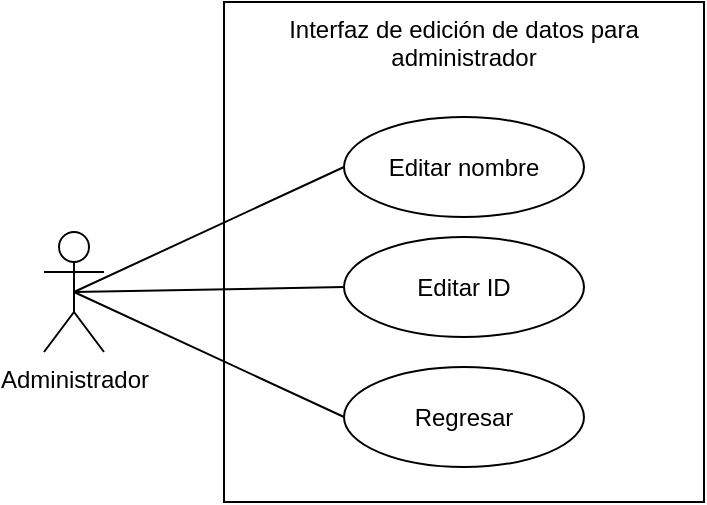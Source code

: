 <mxfile version="22.1.11" type="github">
  <diagram name="Página-1" id="ZtPlqGOC6P6GYLFIFQfu">
    <mxGraphModel dx="1050" dy="522" grid="1" gridSize="10" guides="1" tooltips="1" connect="1" arrows="1" fold="1" page="1" pageScale="1" pageWidth="1169" pageHeight="827" math="0" shadow="0">
      <root>
        <mxCell id="0" />
        <mxCell id="1" parent="0" />
        <mxCell id="txw-mC9u-KmP_b0h12Xl-1" value="Administrador" style="shape=umlActor;verticalLabelPosition=bottom;verticalAlign=top;html=1;outlineConnect=0;fillColor=none;" vertex="1" parent="1">
          <mxGeometry x="50" y="215" width="30" height="60" as="geometry" />
        </mxCell>
        <mxCell id="txw-mC9u-KmP_b0h12Xl-2" value="Interfaz de edición de datos para administrador" style="rounded=0;whiteSpace=wrap;html=1;fillColor=none;verticalAlign=top;" vertex="1" parent="1">
          <mxGeometry x="140" y="100" width="240" height="250" as="geometry" />
        </mxCell>
        <mxCell id="txw-mC9u-KmP_b0h12Xl-5" value="Editar nombre" style="ellipse;whiteSpace=wrap;html=1;fillColor=none;" vertex="1" parent="1">
          <mxGeometry x="200" y="157.5" width="120" height="50" as="geometry" />
        </mxCell>
        <mxCell id="txw-mC9u-KmP_b0h12Xl-7" value="Editar ID" style="ellipse;whiteSpace=wrap;html=1;fillColor=none;" vertex="1" parent="1">
          <mxGeometry x="200" y="217.5" width="120" height="50" as="geometry" />
        </mxCell>
        <mxCell id="txw-mC9u-KmP_b0h12Xl-11" value="" style="endArrow=none;html=1;rounded=0;entryX=0;entryY=0.5;entryDx=0;entryDy=0;exitX=0.5;exitY=0.5;exitDx=0;exitDy=0;exitPerimeter=0;" edge="1" parent="1" source="txw-mC9u-KmP_b0h12Xl-1" target="txw-mC9u-KmP_b0h12Xl-5">
          <mxGeometry width="50" height="50" relative="1" as="geometry">
            <mxPoint x="55" y="235" as="sourcePoint" />
            <mxPoint x="210" y="250" as="targetPoint" />
          </mxGeometry>
        </mxCell>
        <mxCell id="txw-mC9u-KmP_b0h12Xl-12" value="" style="endArrow=none;html=1;rounded=0;exitX=0.5;exitY=0.5;exitDx=0;exitDy=0;exitPerimeter=0;entryX=0;entryY=0.5;entryDx=0;entryDy=0;" edge="1" parent="1" source="txw-mC9u-KmP_b0h12Xl-1" target="txw-mC9u-KmP_b0h12Xl-7">
          <mxGeometry width="50" height="50" relative="1" as="geometry">
            <mxPoint x="55" y="235" as="sourcePoint" />
            <mxPoint x="210" y="310" as="targetPoint" />
          </mxGeometry>
        </mxCell>
        <mxCell id="txw-mC9u-KmP_b0h12Xl-13" value="Regresar" style="ellipse;whiteSpace=wrap;html=1;fillColor=none;" vertex="1" parent="1">
          <mxGeometry x="200" y="282.5" width="120" height="50" as="geometry" />
        </mxCell>
        <mxCell id="txw-mC9u-KmP_b0h12Xl-14" value="" style="endArrow=none;html=1;rounded=0;exitX=0.5;exitY=0.5;exitDx=0;exitDy=0;exitPerimeter=0;entryX=0;entryY=0.5;entryDx=0;entryDy=0;" edge="1" parent="1" source="txw-mC9u-KmP_b0h12Xl-1" target="txw-mC9u-KmP_b0h12Xl-13">
          <mxGeometry width="50" height="50" relative="1" as="geometry">
            <mxPoint x="70" y="335" as="sourcePoint" />
            <mxPoint x="205" y="450" as="targetPoint" />
          </mxGeometry>
        </mxCell>
      </root>
    </mxGraphModel>
  </diagram>
</mxfile>

